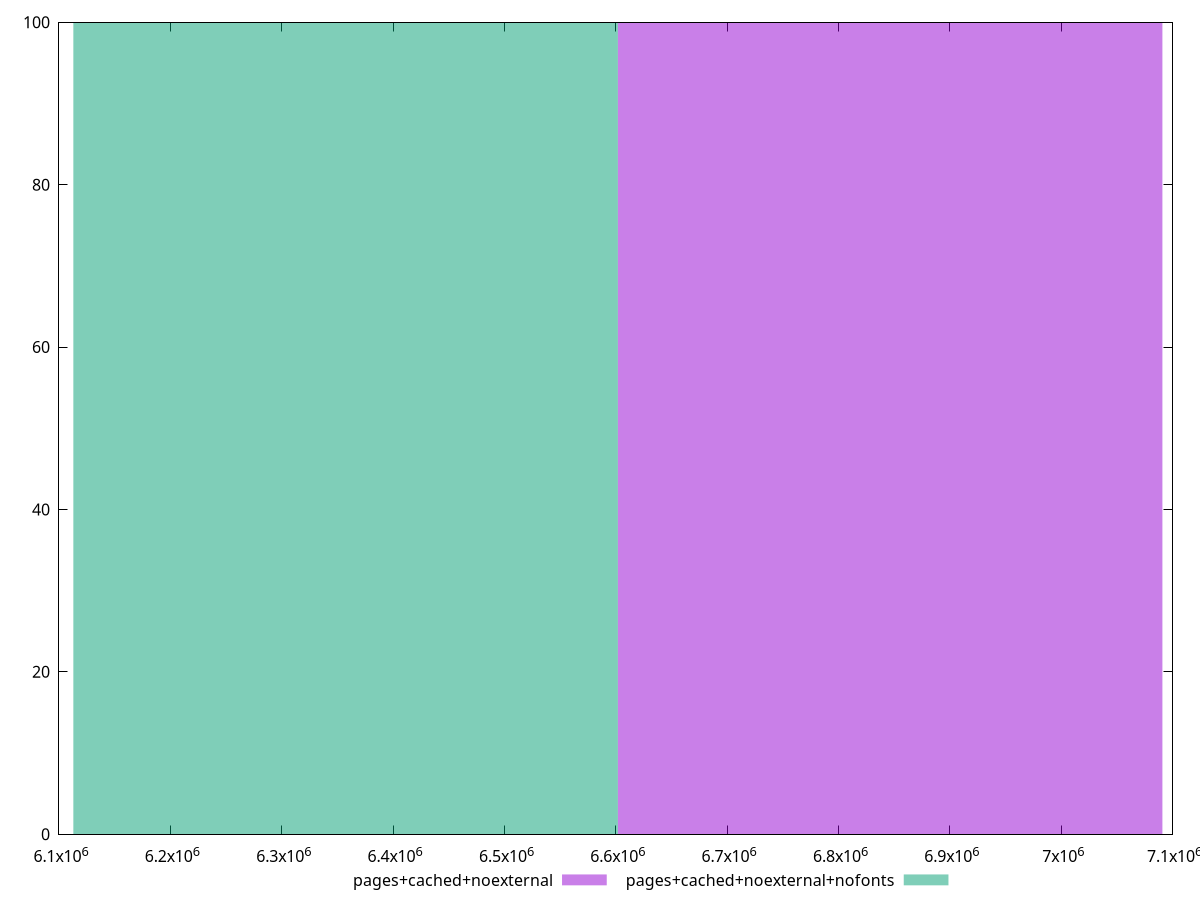 reset
set terminal svg size 640, 500 enhanced background rgb 'white'
set output "reprap/total-byte-weight/comparison/histogram/5_vs_6.svg"

$pagesCachedNoexternal <<EOF
6846420.653164754 100
EOF

$pagesCachedNoexternalNofonts <<EOF
6357390.606510129 100
EOF

set key outside below
set boxwidth 489030.0466546253
set yrange [0:100]
set style fill transparent solid 0.5 noborder

plot \
  $pagesCachedNoexternal title "pages+cached+noexternal" with boxes, \
  $pagesCachedNoexternalNofonts title "pages+cached+noexternal+nofonts" with boxes, \


reset